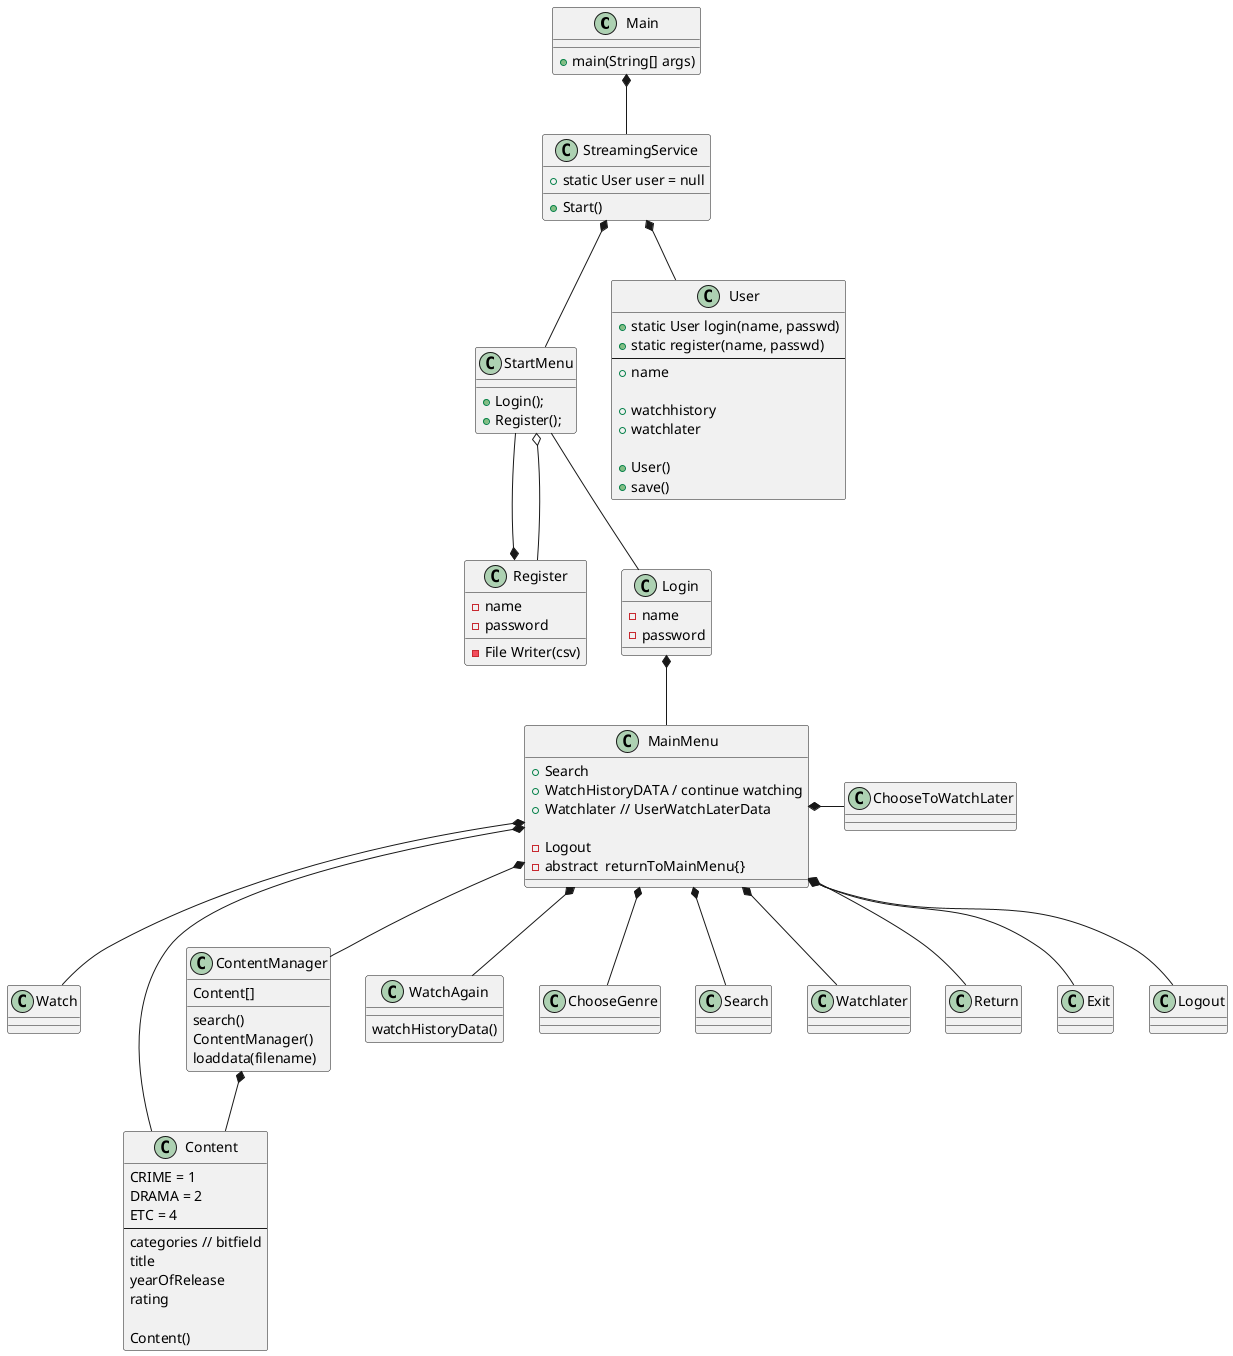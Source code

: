 @startuml
'https://plantuml.com/class-diagram

class Main {
    + main(String[] args)
}


class StreamingService {
    + static User user = null
    + Start()
}

class StartMenu {
    + Login();
    + Register();
}

class Register {
    - name
    - password
    - File Writer(csv)
}

class Login{
    - name
    - password
}

class Watch {

}

class MainMenu{
    + Search
    + WatchHistoryDATA / continue watching
    + Watchlater // UserWatchLaterData

    - Logout
    - abstract  returnToMainMenu{}
}

class User {
    + static User login(name, passwd)
    + static register(name, passwd)
    ---
    + name

    + watchhistory
    + watchlater

    + User()
    + save()
}

class Content {
    CRIME = 1
    DRAMA = 2
    ETC = 4
    ---
    categories // bitfield
    title
    yearOfRelease
    rating

    Content()
}

class ContentManager {
    Content[]
    search()
    ContentManager()
    loaddata(filename)
}

class ChooseToWatchLater {

}

class WatchAgain {
    watchHistoryData()

}

class ChooseGenre {

}

StreamingService *-- User
Main *-- StreamingService
StreamingService *-- StartMenu
StartMenu --* Register
StartMenu o-- Register
StartMenu -- Login

Login *-- MainMenu
MainMenu *-- Search
MainMenu *-- Content
MainMenu *-- ContentManager
ContentManager *-- Content
MainMenu *-- Watchlater
MainMenu *-- WatchAgain
MainMenu *--ChooseGenre

MainMenu *- ChooseToWatchLater
MainMenu *-- Watch
MainMenu *-- Return
MainMenu *-- Exit
MainMenu *-- Logout

@enduml